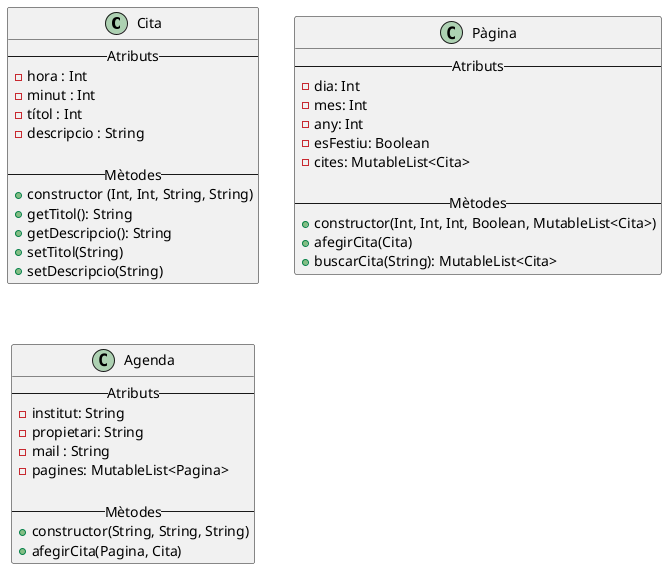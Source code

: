 @startuml
'https://plantuml.com/class-diagram

class Cita{
    -- Atributs --
        - hora : Int
        - minut : Int
        - títol : Int
        - descripcio : String

    -- Mètodes --
        + constructor (Int, Int, String, String)
        + getTitol(): String
        + getDescripcio(): String
        + setTitol(String)
        + setDescripcio(String)
}

class Pàgina{
    -- Atributs --
        - dia: Int
        - mes: Int
        - any: Int
        - esFestiu: Boolean
        - cites: MutableList<Cita>

    -- Mètodes --
        + constructor(Int, Int, Int, Boolean, MutableList<Cita>)
        + afegirCita(Cita)
        + buscarCita(String): MutableList<Cita>
}

class Agenda{
    -- Atributs --
        - institut: String
        - propietari: String
        - mail : String
        - pagines: MutableList<Pagina>

    -- Mètodes --
        + constructor(String, String, String)
        + afegirCita(Pagina, Cita)
}

@enduml